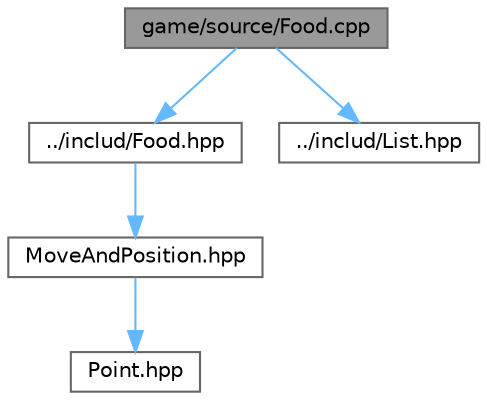 digraph "game/source/Food.cpp"
{
 // LATEX_PDF_SIZE
  bgcolor="transparent";
  edge [fontname=Helvetica,fontsize=10,labelfontname=Helvetica,labelfontsize=10];
  node [fontname=Helvetica,fontsize=10,shape=box,height=0.2,width=0.4];
  Node1 [id="Node000001",label="game/source/Food.cpp",height=0.2,width=0.4,color="gray40", fillcolor="grey60", style="filled", fontcolor="black",tooltip=" "];
  Node1 -> Node2 [id="edge1_Node000001_Node000002",color="steelblue1",style="solid",tooltip=" "];
  Node2 [id="Node000002",label="../includ/Food.hpp",height=0.2,width=0.4,color="grey40", fillcolor="white", style="filled",URL="$_food_8hpp.html",tooltip=" "];
  Node2 -> Node3 [id="edge2_Node000002_Node000003",color="steelblue1",style="solid",tooltip=" "];
  Node3 [id="Node000003",label="MoveAndPosition.hpp",height=0.2,width=0.4,color="grey40", fillcolor="white", style="filled",URL="$_move_and_position_8hpp.html",tooltip=" "];
  Node3 -> Node4 [id="edge3_Node000003_Node000004",color="steelblue1",style="solid",tooltip=" "];
  Node4 [id="Node000004",label="Point.hpp",height=0.2,width=0.4,color="grey40", fillcolor="white", style="filled",URL="$_point_8hpp.html",tooltip=" "];
  Node1 -> Node5 [id="edge4_Node000001_Node000005",color="steelblue1",style="solid",tooltip=" "];
  Node5 [id="Node000005",label="../includ/List.hpp",height=0.2,width=0.4,color="grey40", fillcolor="white", style="filled",URL="$_list_8hpp.html",tooltip=" "];
}
